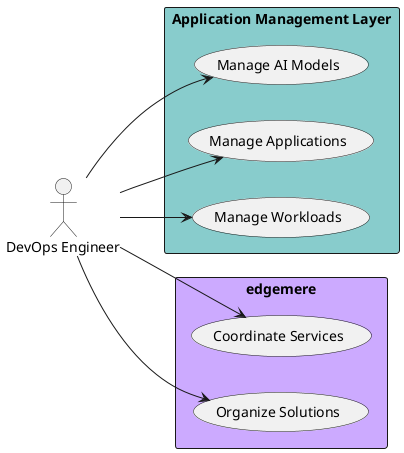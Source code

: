@startuml

left to right direction


Actor "DevOps Engineer" as DevOpsEngineer


rectangle "Application Management Layer" as aml #88cccc {
        usecase "Manage AI Models" as ManageAIModels
    DevOpsEngineer --> ManageAIModels
    usecase "Manage Applications" as ManageApplications
    DevOpsEngineer --> ManageApplications
    usecase "Manage Workloads" as ManageWorkloads
    DevOpsEngineer --> ManageWorkloads

}

rectangle "edgemere" as edgemere #ccaaff {
        usecase "Coordinate Services" as CoordinateServices
    DevOpsEngineer --> CoordinateServices
    usecase "Organize Solutions" as OrganizeSolutions
    DevOpsEngineer --> OrganizeSolutions

}


@enduml
